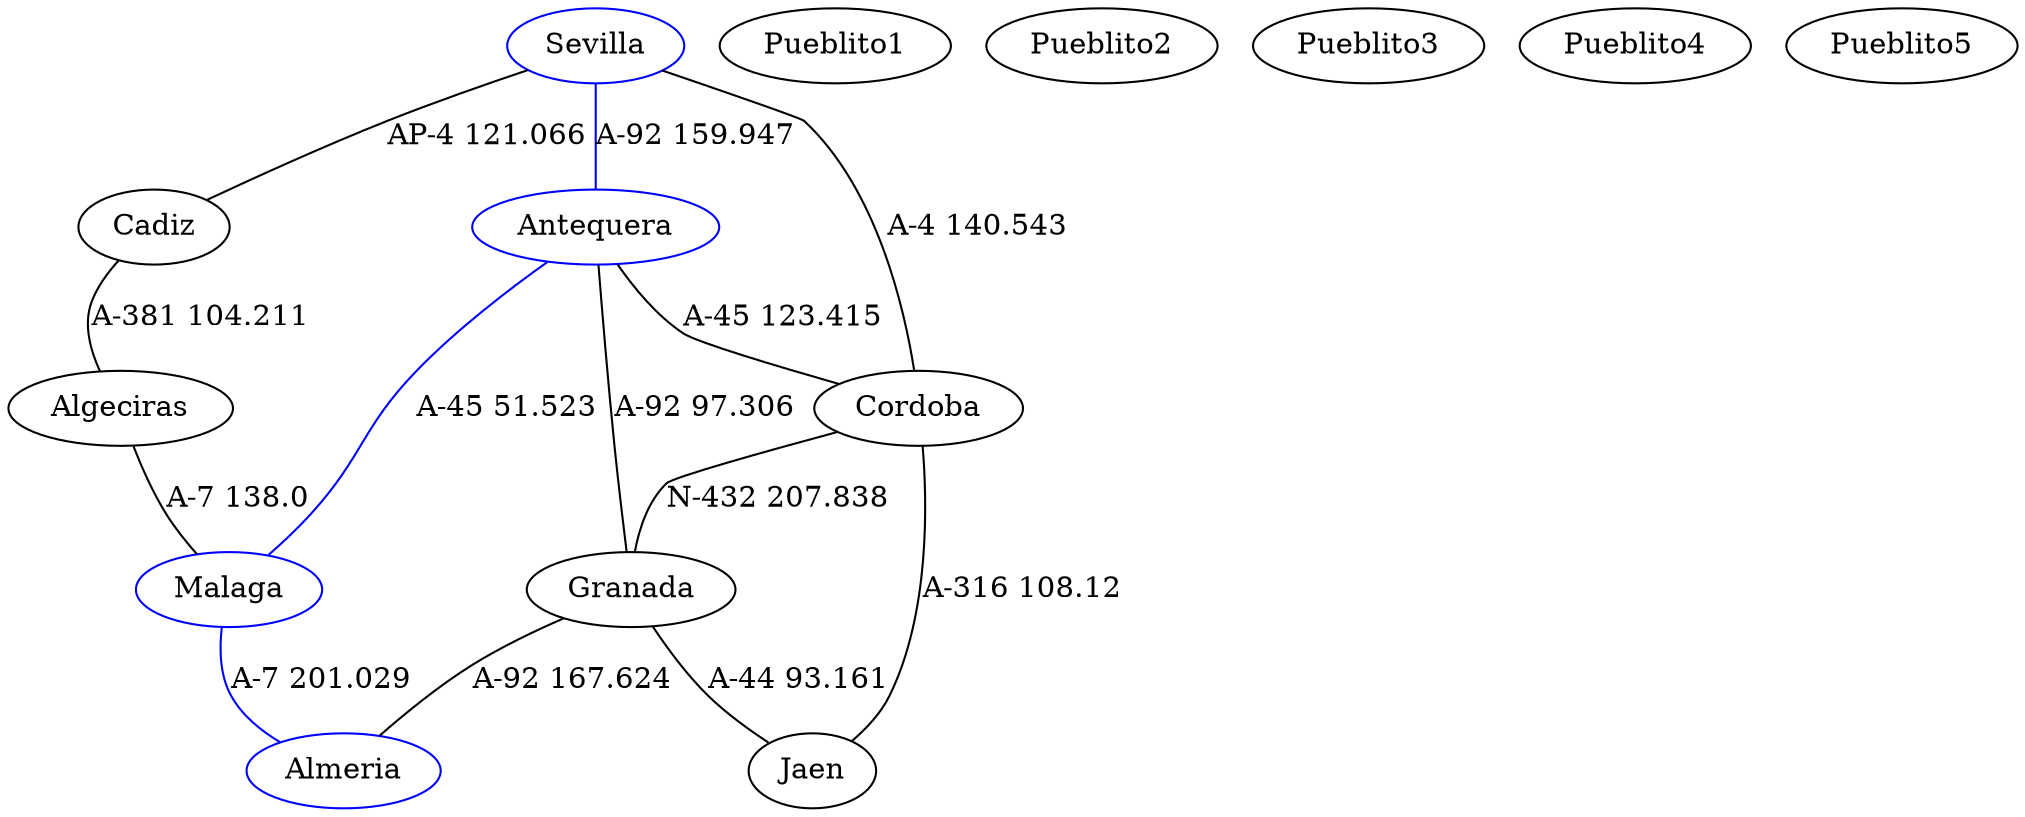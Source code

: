 strict graph G {
  1 [ color="blue" label="Sevilla" ];
  2 [ color="black" label="Granada" ];
  3 [ color="black" label="Cadiz" ];
  4 [ color="black" label="Cordoba" ];
  5 [ color="blue" label="Malaga" ];
  6 [ color="blue" label="Antequera" ];
  7 [ color="blue" label="Almeria" ];
  8 [ color="black" label="Jaen" ];
  9 [ color="black" label="Algeciras" ];
  10 [ color="black" label="Pueblito1" ];
  11 [ color="black" label="Pueblito2" ];
  12 [ color="black" label="Pueblito3" ];
  13 [ color="black" label="Pueblito4" ];
  14 [ color="black" label="Pueblito5" ];
  1 -- 4 [ color="black" label="A-4 140.543" ];
  1 -- 3 [ color="black" label="AP-4 121.066" ];
  1 -- 6 [ color="blue" label="A-92 159.947" ];
  6 -- 2 [ color="black" label="A-92 97.306" ];
  6 -- 5 [ color="blue" label="A-45 51.523" ];
  6 -- 4 [ color="black" label="A-45 123.415" ];
  5 -- 7 [ color="blue" label="A-7 201.029" ];
  4 -- 8 [ color="black" label="A-316 108.12" ];
  4 -- 2 [ color="black" label="N-432 207.838" ];
  2 -- 7 [ color="black" label="A-92 167.624" ];
  2 -- 8 [ color="black" label="A-44 93.161" ];
  3 -- 9 [ color="black" label="A-381 104.211" ];
  9 -- 5 [ color="black" label="A-7 138.0" ];
}
